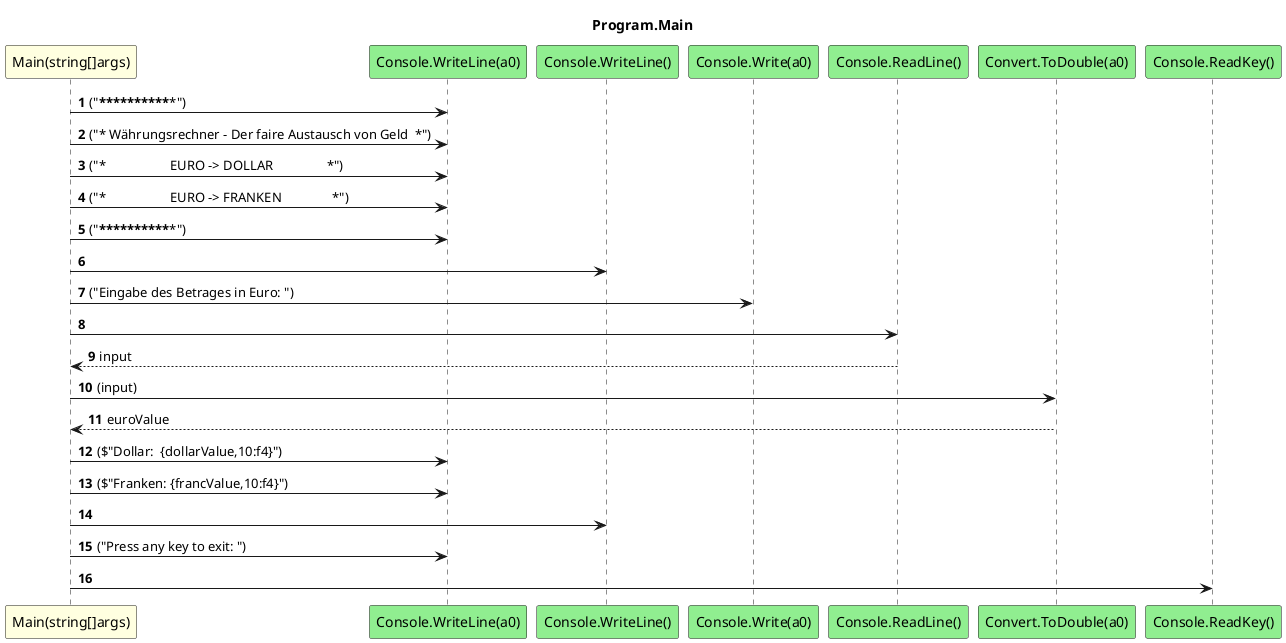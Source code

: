 @startuml Program.Main
title Program.Main
participant "Main(string[]args)" as Main_p0 #LightYellow
participant "Console.WriteLine(a0)" as Console_WriteLine_a0 #LightGreen
participant "Console.WriteLine()" as Console_WriteLine #LightGreen
participant "Console.Write(a0)" as Console_Write_a0 #LightGreen
participant "Console.ReadLine()" as Console_ReadLine #LightGreen
participant "Convert.ToDouble(a0)" as Convert_ToDouble_a0 #LightGreen
participant "Console.ReadKey()" as Console_ReadKey #LightGreen
autonumber
Main_p0 -> Console_WriteLine_a0 : ("***************************************************")
Main_p0 -> Console_WriteLine_a0 : ("* Währungsrechner - Der faire Austausch von Geld  *")
Main_p0 -> Console_WriteLine_a0 : ("*                   EURO -> DOLLAR                *")
Main_p0 -> Console_WriteLine_a0 : ("*                   EURO -> FRANKEN               *")
Main_p0 -> Console_WriteLine_a0 : ("***************************************************")
Main_p0 -> Console_WriteLine
Main_p0 -> Console_Write_a0 : ("Eingabe des Betrages in Euro: ")
Main_p0 -> Console_ReadLine
Console_ReadLine --> Main_p0 : input
Main_p0 -> Convert_ToDouble_a0 : (input)
Convert_ToDouble_a0 --> Main_p0 : euroValue
Main_p0 -> Console_WriteLine_a0 : ($"Dollar:  {dollarValue,10:f4}")
Main_p0 -> Console_WriteLine_a0 : ($"Franken: {francValue,10:f4}")
Main_p0 -> Console_WriteLine
Main_p0 -> Console_WriteLine_a0 : ("Press any key to exit: ")
Main_p0 -> Console_ReadKey
@enduml
